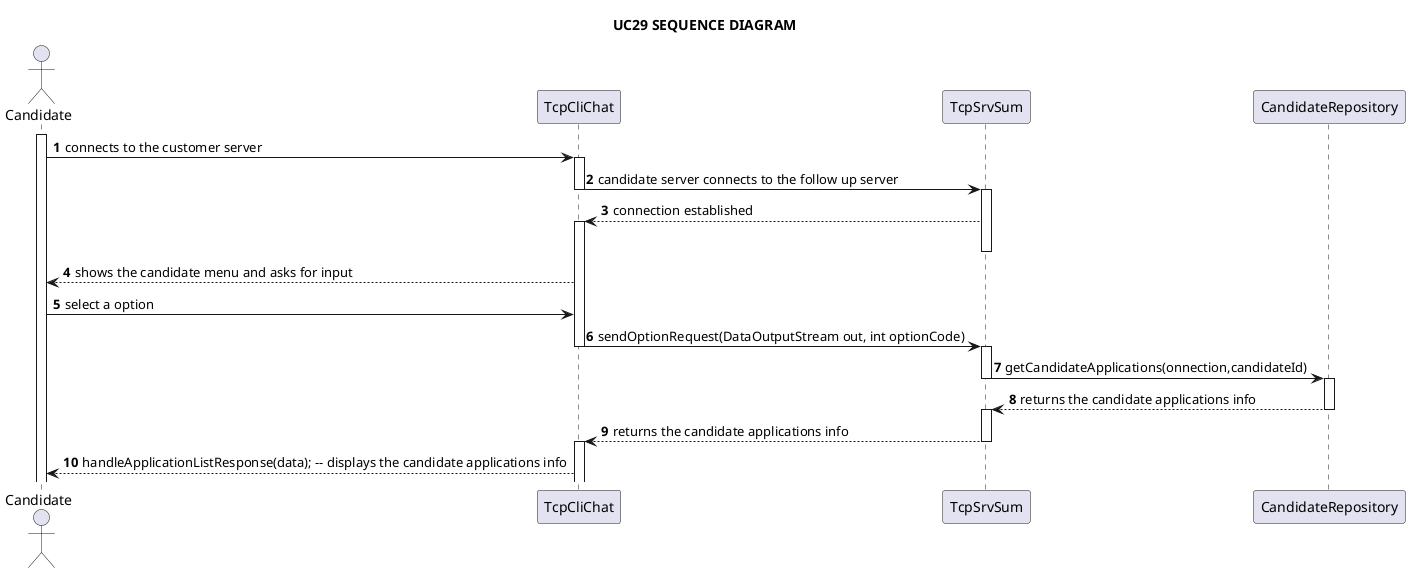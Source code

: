 @startuml

title UC29 SEQUENCE DIAGRAM

autonumber

actor Candidate as c
participant TcpCliChat as tc
participant TcpSrvSum as ts
participant CandidateRepository as cr


activate c
c -> tc: connects to the customer server

activate tc
tc -> ts: candidate server connects to the follow up server
deactivate tc
activate ts
ts --> tc: connection established
activate tc
deactivate ts
tc --> c: shows the candidate menu and asks for input
c -> tc : select a option
tc -> ts: sendOptionRequest(DataOutputStream out, int optionCode)
deactivate tc
activate ts
ts -> cr: getCandidateApplications(onnection,candidateId)
deactivate ts
activate cr
cr --> ts : returns the candidate applications info
deactivate cr
activate ts
ts --> tc: returns the candidate applications info
deactivate ts
activate tc
tc --> c: handleApplicationListResponse(data); -- displays the candidate applications info

@enduml